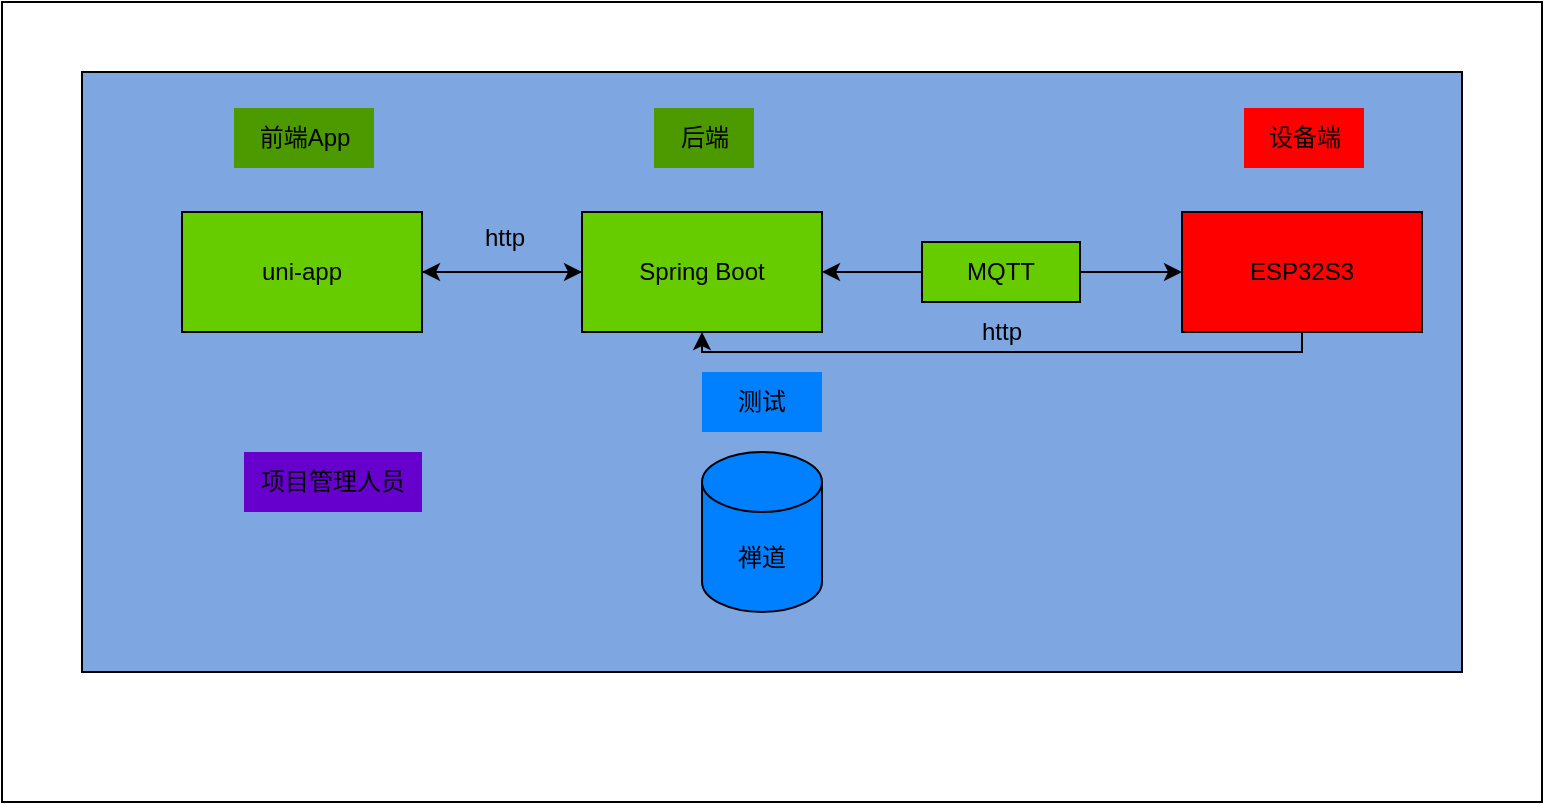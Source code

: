 <mxfile version="26.1.3">
  <diagram name="第 1 页" id="dU873i3rLexhZHskiEWX">
    <mxGraphModel dx="1352" dy="789" grid="1" gridSize="10" guides="1" tooltips="1" connect="1" arrows="1" fold="1" page="1" pageScale="1" pageWidth="827" pageHeight="1169" math="0" shadow="0">
      <root>
        <mxCell id="0" />
        <mxCell id="1" parent="0" />
        <mxCell id="DoE84pz3BogYh7dgij0p-17" value="" style="rounded=0;whiteSpace=wrap;html=1;" vertex="1" parent="1">
          <mxGeometry x="70" y="75" width="770" height="400" as="geometry" />
        </mxCell>
        <mxCell id="DoE84pz3BogYh7dgij0p-14" value="" style="rounded=0;whiteSpace=wrap;html=1;fillColor=#7EA6E0;" vertex="1" parent="1">
          <mxGeometry x="110" y="110" width="690" height="300" as="geometry" />
        </mxCell>
        <mxCell id="DoE84pz3BogYh7dgij0p-10" value="" style="edgeStyle=orthogonalEdgeStyle;rounded=0;orthogonalLoop=1;jettySize=auto;html=1;" edge="1" parent="1" source="DoE84pz3BogYh7dgij0p-1" target="DoE84pz3BogYh7dgij0p-2">
          <mxGeometry relative="1" as="geometry" />
        </mxCell>
        <mxCell id="DoE84pz3BogYh7dgij0p-1" value="uni-app" style="rounded=0;whiteSpace=wrap;html=1;fillColor=#66CC00;" vertex="1" parent="1">
          <mxGeometry x="160" y="180" width="120" height="60" as="geometry" />
        </mxCell>
        <mxCell id="DoE84pz3BogYh7dgij0p-11" value="" style="edgeStyle=orthogonalEdgeStyle;rounded=0;orthogonalLoop=1;jettySize=auto;html=1;" edge="1" parent="1" source="DoE84pz3BogYh7dgij0p-2" target="DoE84pz3BogYh7dgij0p-1">
          <mxGeometry relative="1" as="geometry" />
        </mxCell>
        <mxCell id="DoE84pz3BogYh7dgij0p-2" value="Spring Boot" style="rounded=0;whiteSpace=wrap;html=1;fillColor=#66CC00;" vertex="1" parent="1">
          <mxGeometry x="360" y="180" width="120" height="60" as="geometry" />
        </mxCell>
        <mxCell id="DoE84pz3BogYh7dgij0p-20" style="edgeStyle=orthogonalEdgeStyle;rounded=0;orthogonalLoop=1;jettySize=auto;html=1;entryX=0.5;entryY=1;entryDx=0;entryDy=0;" edge="1" parent="1" source="DoE84pz3BogYh7dgij0p-3" target="DoE84pz3BogYh7dgij0p-2">
          <mxGeometry relative="1" as="geometry">
            <Array as="points">
              <mxPoint x="720" y="250" />
              <mxPoint x="420" y="250" />
            </Array>
          </mxGeometry>
        </mxCell>
        <mxCell id="DoE84pz3BogYh7dgij0p-3" value="ESP32S3" style="rounded=0;whiteSpace=wrap;html=1;fillColor=#FF0000;" vertex="1" parent="1">
          <mxGeometry x="660" y="180" width="120" height="60" as="geometry" />
        </mxCell>
        <mxCell id="DoE84pz3BogYh7dgij0p-4" value="&lt;div&gt;前端App&lt;/div&gt;" style="text;html=1;align=center;verticalAlign=middle;resizable=0;points=[];autosize=1;strokeColor=none;fillColor=#4D9900;" vertex="1" parent="1">
          <mxGeometry x="186" y="128" width="70" height="30" as="geometry" />
        </mxCell>
        <mxCell id="DoE84pz3BogYh7dgij0p-5" value="后端" style="text;html=1;align=center;verticalAlign=middle;resizable=0;points=[];autosize=1;strokeColor=none;fillColor=#4D9900;" vertex="1" parent="1">
          <mxGeometry x="396" y="128" width="50" height="30" as="geometry" />
        </mxCell>
        <mxCell id="DoE84pz3BogYh7dgij0p-6" value="设备端" style="text;html=1;align=center;verticalAlign=middle;resizable=0;points=[];autosize=1;strokeColor=none;fillColor=#FF0000;" vertex="1" parent="1">
          <mxGeometry x="691" y="128" width="60" height="30" as="geometry" />
        </mxCell>
        <mxCell id="DoE84pz3BogYh7dgij0p-8" style="edgeStyle=orthogonalEdgeStyle;rounded=0;orthogonalLoop=1;jettySize=auto;html=1;entryX=0;entryY=0.5;entryDx=0;entryDy=0;" edge="1" parent="1" source="DoE84pz3BogYh7dgij0p-7" target="DoE84pz3BogYh7dgij0p-3">
          <mxGeometry relative="1" as="geometry" />
        </mxCell>
        <mxCell id="DoE84pz3BogYh7dgij0p-9" value="" style="edgeStyle=orthogonalEdgeStyle;rounded=0;orthogonalLoop=1;jettySize=auto;html=1;" edge="1" parent="1" source="DoE84pz3BogYh7dgij0p-7" target="DoE84pz3BogYh7dgij0p-2">
          <mxGeometry relative="1" as="geometry" />
        </mxCell>
        <mxCell id="DoE84pz3BogYh7dgij0p-7" value="MQTT" style="rounded=0;whiteSpace=wrap;html=1;fillColor=#66CC00;" vertex="1" parent="1">
          <mxGeometry x="530" y="195" width="79" height="30" as="geometry" />
        </mxCell>
        <mxCell id="DoE84pz3BogYh7dgij0p-12" value="http" style="text;html=1;align=center;verticalAlign=middle;resizable=0;points=[];autosize=1;strokeColor=none;fillColor=none;" vertex="1" parent="1">
          <mxGeometry x="301" y="178" width="40" height="30" as="geometry" />
        </mxCell>
        <mxCell id="DoE84pz3BogYh7dgij0p-13" value="禅道" style="shape=cylinder3;whiteSpace=wrap;html=1;boundedLbl=1;backgroundOutline=1;size=15;fillColor=#007FFF;" vertex="1" parent="1">
          <mxGeometry x="420" y="300" width="60" height="80" as="geometry" />
        </mxCell>
        <mxCell id="DoE84pz3BogYh7dgij0p-15" value="测试" style="text;html=1;align=center;verticalAlign=middle;whiteSpace=wrap;rounded=0;fillColor=#007FFF;" vertex="1" parent="1">
          <mxGeometry x="420" y="260" width="60" height="30" as="geometry" />
        </mxCell>
        <mxCell id="DoE84pz3BogYh7dgij0p-16" value="项目管理人员" style="text;html=1;align=center;verticalAlign=middle;whiteSpace=wrap;rounded=0;fillColor=#6600CC;" vertex="1" parent="1">
          <mxGeometry x="191" y="300" width="89" height="30" as="geometry" />
        </mxCell>
        <mxCell id="DoE84pz3BogYh7dgij0p-23" value="http" style="text;html=1;align=center;verticalAlign=middle;whiteSpace=wrap;rounded=0;" vertex="1" parent="1">
          <mxGeometry x="539.5" y="225" width="60" height="30" as="geometry" />
        </mxCell>
      </root>
    </mxGraphModel>
  </diagram>
</mxfile>
